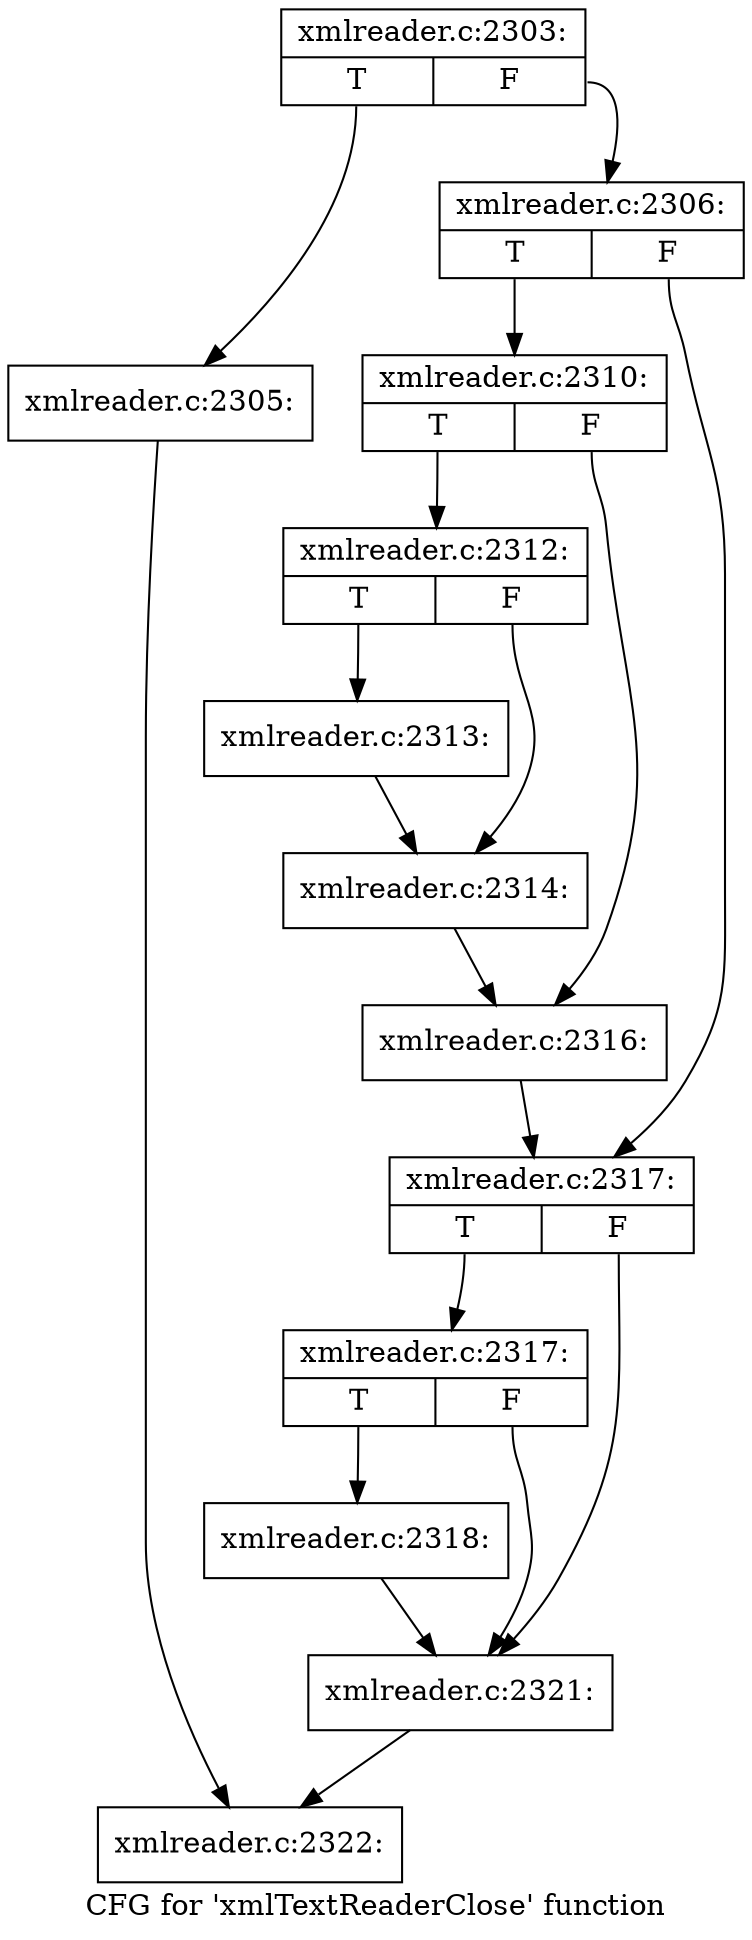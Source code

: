 digraph "CFG for 'xmlTextReaderClose' function" {
	label="CFG for 'xmlTextReaderClose' function";

	Node0x471faf0 [shape=record,label="{xmlreader.c:2303:|{<s0>T|<s1>F}}"];
	Node0x471faf0:s0 -> Node0x4730680;
	Node0x471faf0:s1 -> Node0x4471d60;
	Node0x4730680 [shape=record,label="{xmlreader.c:2305:}"];
	Node0x4730680 -> Node0x471fe90;
	Node0x4471d60 [shape=record,label="{xmlreader.c:2306:|{<s0>T|<s1>F}}"];
	Node0x4471d60:s0 -> Node0x47315a0;
	Node0x4471d60:s1 -> Node0x47315f0;
	Node0x47315a0 [shape=record,label="{xmlreader.c:2310:|{<s0>T|<s1>F}}"];
	Node0x47315a0:s0 -> Node0x4732280;
	Node0x47315a0:s1 -> Node0x47325b0;
	Node0x4732280 [shape=record,label="{xmlreader.c:2312:|{<s0>T|<s1>F}}"];
	Node0x4732280:s0 -> Node0x4732a60;
	Node0x4732280:s1 -> Node0x4732ab0;
	Node0x4732a60 [shape=record,label="{xmlreader.c:2313:}"];
	Node0x4732a60 -> Node0x4732ab0;
	Node0x4732ab0 [shape=record,label="{xmlreader.c:2314:}"];
	Node0x4732ab0 -> Node0x47325b0;
	Node0x47325b0 [shape=record,label="{xmlreader.c:2316:}"];
	Node0x47325b0 -> Node0x47315f0;
	Node0x47315f0 [shape=record,label="{xmlreader.c:2317:|{<s0>T|<s1>F}}"];
	Node0x47315f0:s0 -> Node0x47337e0;
	Node0x47315f0:s1 -> Node0x4733790;
	Node0x47337e0 [shape=record,label="{xmlreader.c:2317:|{<s0>T|<s1>F}}"];
	Node0x47337e0:s0 -> Node0x4733740;
	Node0x47337e0:s1 -> Node0x4733790;
	Node0x4733740 [shape=record,label="{xmlreader.c:2318:}"];
	Node0x4733740 -> Node0x4733790;
	Node0x4733790 [shape=record,label="{xmlreader.c:2321:}"];
	Node0x4733790 -> Node0x471fe90;
	Node0x471fe90 [shape=record,label="{xmlreader.c:2322:}"];
}

